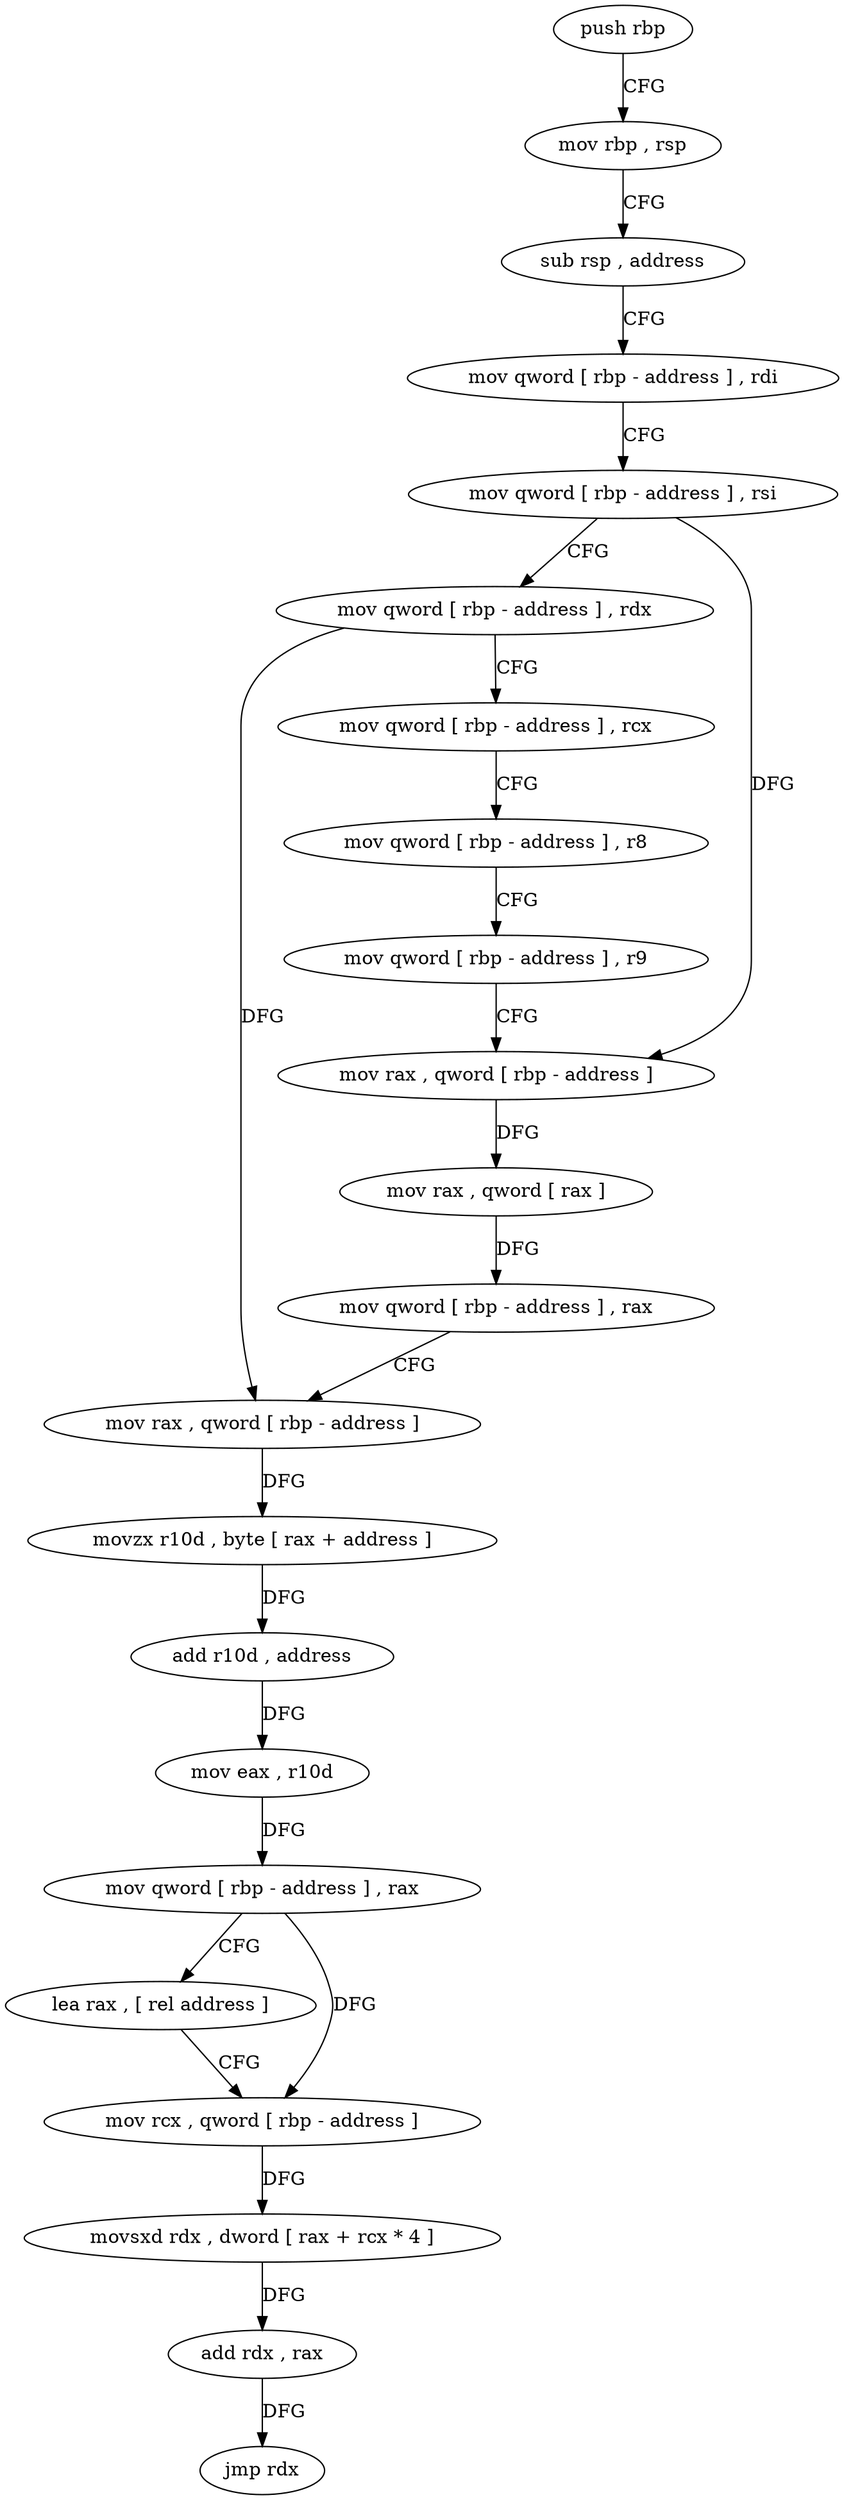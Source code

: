digraph "func" {
"4266080" [label = "push rbp" ]
"4266081" [label = "mov rbp , rsp" ]
"4266084" [label = "sub rsp , address" ]
"4266091" [label = "mov qword [ rbp - address ] , rdi" ]
"4266095" [label = "mov qword [ rbp - address ] , rsi" ]
"4266099" [label = "mov qword [ rbp - address ] , rdx" ]
"4266103" [label = "mov qword [ rbp - address ] , rcx" ]
"4266107" [label = "mov qword [ rbp - address ] , r8" ]
"4266111" [label = "mov qword [ rbp - address ] , r9" ]
"4266115" [label = "mov rax , qword [ rbp - address ]" ]
"4266119" [label = "mov rax , qword [ rax ]" ]
"4266122" [label = "mov qword [ rbp - address ] , rax" ]
"4266126" [label = "mov rax , qword [ rbp - address ]" ]
"4266130" [label = "movzx r10d , byte [ rax + address ]" ]
"4266135" [label = "add r10d , address" ]
"4266139" [label = "mov eax , r10d" ]
"4266142" [label = "mov qword [ rbp - address ] , rax" ]
"4266146" [label = "lea rax , [ rel address ]" ]
"4266153" [label = "mov rcx , qword [ rbp - address ]" ]
"4266157" [label = "movsxd rdx , dword [ rax + rcx * 4 ]" ]
"4266161" [label = "add rdx , rax" ]
"4266164" [label = "jmp rdx" ]
"4266080" -> "4266081" [ label = "CFG" ]
"4266081" -> "4266084" [ label = "CFG" ]
"4266084" -> "4266091" [ label = "CFG" ]
"4266091" -> "4266095" [ label = "CFG" ]
"4266095" -> "4266099" [ label = "CFG" ]
"4266095" -> "4266115" [ label = "DFG" ]
"4266099" -> "4266103" [ label = "CFG" ]
"4266099" -> "4266126" [ label = "DFG" ]
"4266103" -> "4266107" [ label = "CFG" ]
"4266107" -> "4266111" [ label = "CFG" ]
"4266111" -> "4266115" [ label = "CFG" ]
"4266115" -> "4266119" [ label = "DFG" ]
"4266119" -> "4266122" [ label = "DFG" ]
"4266122" -> "4266126" [ label = "CFG" ]
"4266126" -> "4266130" [ label = "DFG" ]
"4266130" -> "4266135" [ label = "DFG" ]
"4266135" -> "4266139" [ label = "DFG" ]
"4266139" -> "4266142" [ label = "DFG" ]
"4266142" -> "4266146" [ label = "CFG" ]
"4266142" -> "4266153" [ label = "DFG" ]
"4266146" -> "4266153" [ label = "CFG" ]
"4266153" -> "4266157" [ label = "DFG" ]
"4266157" -> "4266161" [ label = "DFG" ]
"4266161" -> "4266164" [ label = "DFG" ]
}
